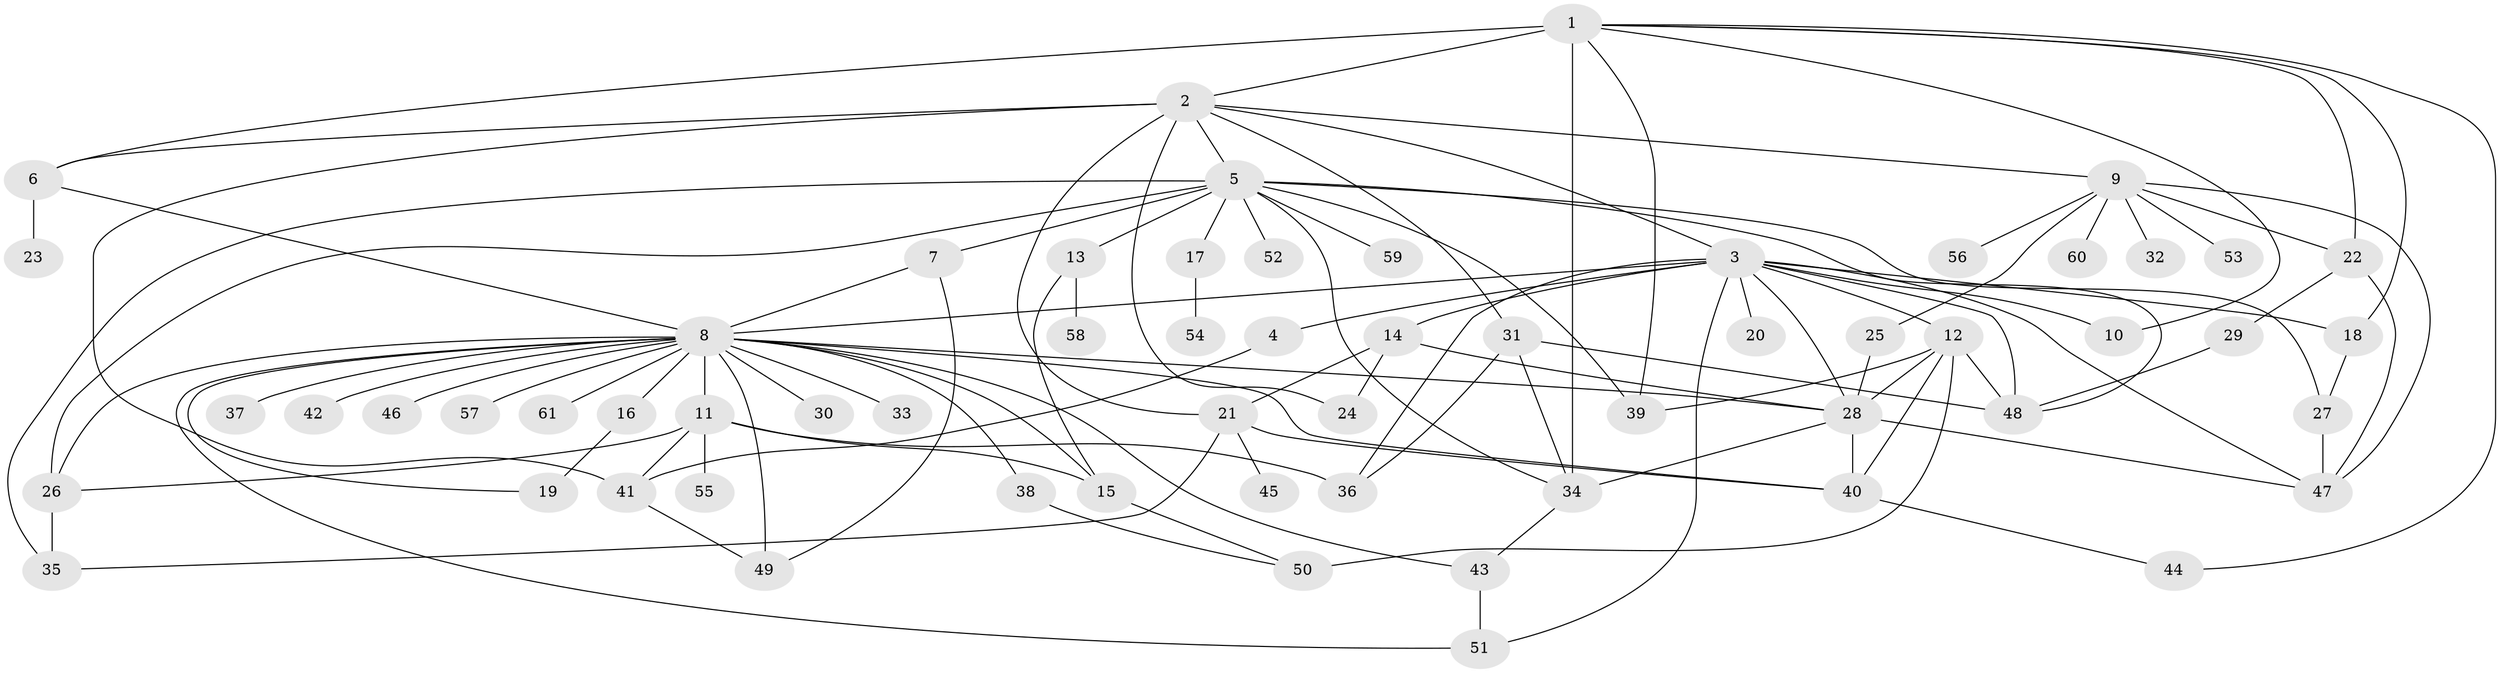 // original degree distribution, {13: 0.008264462809917356, 15: 0.01652892561983471, 19: 0.008264462809917356, 3: 0.10743801652892562, 6: 0.03305785123966942, 7: 0.008264462809917356, 4: 0.0743801652892562, 1: 0.39669421487603307, 25: 0.008264462809917356, 8: 0.01652892561983471, 2: 0.2644628099173554, 5: 0.049586776859504134, 9: 0.008264462809917356}
// Generated by graph-tools (version 1.1) at 2025/35/03/09/25 02:35:22]
// undirected, 61 vertices, 108 edges
graph export_dot {
graph [start="1"]
  node [color=gray90,style=filled];
  1;
  2;
  3;
  4;
  5;
  6;
  7;
  8;
  9;
  10;
  11;
  12;
  13;
  14;
  15;
  16;
  17;
  18;
  19;
  20;
  21;
  22;
  23;
  24;
  25;
  26;
  27;
  28;
  29;
  30;
  31;
  32;
  33;
  34;
  35;
  36;
  37;
  38;
  39;
  40;
  41;
  42;
  43;
  44;
  45;
  46;
  47;
  48;
  49;
  50;
  51;
  52;
  53;
  54;
  55;
  56;
  57;
  58;
  59;
  60;
  61;
  1 -- 2 [weight=1.0];
  1 -- 6 [weight=1.0];
  1 -- 10 [weight=1.0];
  1 -- 18 [weight=1.0];
  1 -- 22 [weight=1.0];
  1 -- 34 [weight=4.0];
  1 -- 39 [weight=1.0];
  1 -- 44 [weight=1.0];
  2 -- 3 [weight=2.0];
  2 -- 5 [weight=1.0];
  2 -- 6 [weight=1.0];
  2 -- 9 [weight=1.0];
  2 -- 21 [weight=1.0];
  2 -- 24 [weight=1.0];
  2 -- 31 [weight=1.0];
  2 -- 41 [weight=3.0];
  3 -- 4 [weight=1.0];
  3 -- 8 [weight=1.0];
  3 -- 10 [weight=1.0];
  3 -- 12 [weight=1.0];
  3 -- 14 [weight=5.0];
  3 -- 18 [weight=1.0];
  3 -- 20 [weight=2.0];
  3 -- 28 [weight=1.0];
  3 -- 36 [weight=1.0];
  3 -- 47 [weight=1.0];
  3 -- 48 [weight=4.0];
  3 -- 51 [weight=1.0];
  4 -- 41 [weight=1.0];
  5 -- 7 [weight=1.0];
  5 -- 13 [weight=2.0];
  5 -- 17 [weight=1.0];
  5 -- 26 [weight=1.0];
  5 -- 27 [weight=1.0];
  5 -- 34 [weight=1.0];
  5 -- 35 [weight=1.0];
  5 -- 39 [weight=1.0];
  5 -- 48 [weight=2.0];
  5 -- 52 [weight=1.0];
  5 -- 59 [weight=1.0];
  6 -- 8 [weight=1.0];
  6 -- 23 [weight=1.0];
  7 -- 8 [weight=1.0];
  7 -- 49 [weight=1.0];
  8 -- 11 [weight=1.0];
  8 -- 15 [weight=1.0];
  8 -- 16 [weight=1.0];
  8 -- 19 [weight=1.0];
  8 -- 26 [weight=1.0];
  8 -- 28 [weight=1.0];
  8 -- 30 [weight=1.0];
  8 -- 33 [weight=1.0];
  8 -- 37 [weight=1.0];
  8 -- 38 [weight=1.0];
  8 -- 40 [weight=1.0];
  8 -- 42 [weight=1.0];
  8 -- 43 [weight=1.0];
  8 -- 46 [weight=1.0];
  8 -- 49 [weight=1.0];
  8 -- 51 [weight=1.0];
  8 -- 57 [weight=1.0];
  8 -- 61 [weight=1.0];
  9 -- 22 [weight=1.0];
  9 -- 25 [weight=1.0];
  9 -- 32 [weight=1.0];
  9 -- 47 [weight=1.0];
  9 -- 53 [weight=1.0];
  9 -- 56 [weight=1.0];
  9 -- 60 [weight=1.0];
  11 -- 15 [weight=1.0];
  11 -- 26 [weight=1.0];
  11 -- 36 [weight=3.0];
  11 -- 41 [weight=1.0];
  11 -- 55 [weight=1.0];
  12 -- 28 [weight=1.0];
  12 -- 39 [weight=1.0];
  12 -- 40 [weight=1.0];
  12 -- 48 [weight=1.0];
  12 -- 50 [weight=2.0];
  13 -- 15 [weight=1.0];
  13 -- 58 [weight=1.0];
  14 -- 21 [weight=1.0];
  14 -- 24 [weight=1.0];
  14 -- 28 [weight=1.0];
  15 -- 50 [weight=1.0];
  16 -- 19 [weight=2.0];
  17 -- 54 [weight=1.0];
  18 -- 27 [weight=1.0];
  21 -- 35 [weight=1.0];
  21 -- 40 [weight=1.0];
  21 -- 45 [weight=1.0];
  22 -- 29 [weight=1.0];
  22 -- 47 [weight=1.0];
  25 -- 28 [weight=3.0];
  26 -- 35 [weight=1.0];
  27 -- 47 [weight=1.0];
  28 -- 34 [weight=1.0];
  28 -- 40 [weight=1.0];
  28 -- 47 [weight=1.0];
  29 -- 48 [weight=1.0];
  31 -- 34 [weight=1.0];
  31 -- 36 [weight=1.0];
  31 -- 48 [weight=1.0];
  34 -- 43 [weight=1.0];
  38 -- 50 [weight=1.0];
  40 -- 44 [weight=1.0];
  41 -- 49 [weight=1.0];
  43 -- 51 [weight=1.0];
}
